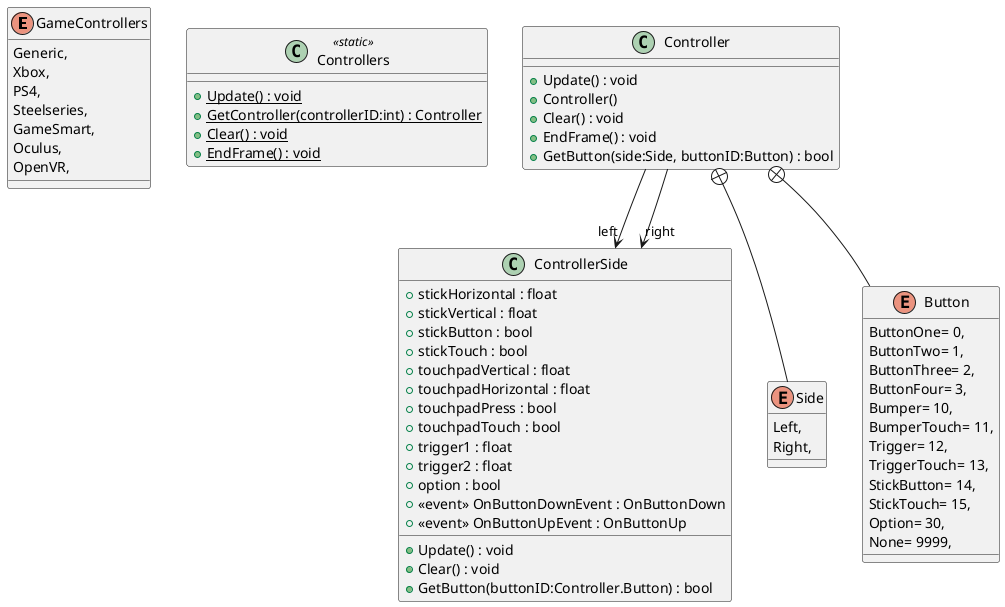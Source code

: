 @startuml
enum GameControllers {
    Generic,
    Xbox,
    PS4,
    Steelseries,
    GameSmart,
    Oculus,
    OpenVR,
}
class Controllers <<static>> {
    + {static} Update() : void
    + {static} GetController(controllerID:int) : Controller
    + {static} Clear() : void
    + {static} EndFrame() : void
}
class Controller {
    + Update() : void
    + Controller()
    + Clear() : void
    + EndFrame() : void
    + GetButton(side:Side, buttonID:Button) : bool
}
class ControllerSide {
    + stickHorizontal : float
    + stickVertical : float
    + stickButton : bool
    + stickTouch : bool
    + touchpadVertical : float
    + touchpadHorizontal : float
    + touchpadPress : bool
    + touchpadTouch : bool
    + trigger1 : float
    + trigger2 : float
    + option : bool
    +  <<event>> OnButtonDownEvent : OnButtonDown 
    +  <<event>> OnButtonUpEvent : OnButtonUp 
    + Update() : void
    + Clear() : void
    + GetButton(buttonID:Controller.Button) : bool
}
enum Side {
    Left,
    Right,
}
enum Button {
    ButtonOne= 0,
    ButtonTwo= 1,
    ButtonThree= 2,
    ButtonFour= 3,
    Bumper= 10,
    BumperTouch= 11,
    Trigger= 12,
    TriggerTouch= 13,
    StickButton= 14,
    StickTouch= 15,
    Option= 30,
    None= 9999,
}
Controller --> "left" ControllerSide
Controller --> "right" ControllerSide
Controller +-- Side
Controller +-- Button
@enduml
